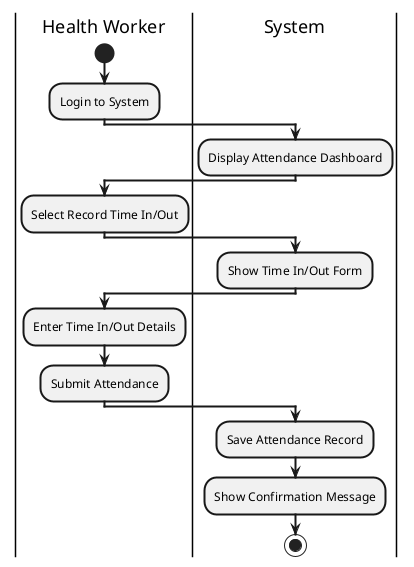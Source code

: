@startuml
skinparam defaultTextAlignment center
skinparam ArrowThickness 2
skinparam ActivityBorderThickness 2
skinparam ActivityDiamondBackgroundColor white
skinparam ActivityDiamondBorderThickness 2

|Health Worker|
start
:Login to System;

|System|
:Display Attendance Dashboard;

|Health Worker|
:Select Record Time In/Out;

|System|
:Show Time In/Out Form;

|Health Worker|
:Enter Time In/Out Details;
:Submit Attendance;

|System|
:Save Attendance Record;
:Show Confirmation Message;

stop

@enduml 